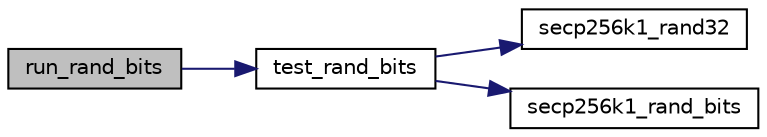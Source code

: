 digraph "run_rand_bits"
{
  edge [fontname="Helvetica",fontsize="10",labelfontname="Helvetica",labelfontsize="10"];
  node [fontname="Helvetica",fontsize="10",shape=record];
  rankdir="LR";
  Node1264 [label="run_rand_bits",height=0.2,width=0.4,color="black", fillcolor="grey75", style="filled", fontcolor="black"];
  Node1264 -> Node1265 [color="midnightblue",fontsize="10",style="solid",fontname="Helvetica"];
  Node1265 [label="test_rand_bits",height=0.2,width=0.4,color="black", fillcolor="white", style="filled",URL="$d5/d7f/tests_8c.html#afbb9dd769d4d12035edc846bb697a0a3"];
  Node1265 -> Node1266 [color="midnightblue",fontsize="10",style="solid",fontname="Helvetica"];
  Node1266 [label="secp256k1_rand32",height=0.2,width=0.4,color="black", fillcolor="white", style="filled",URL="$dd/d0b/testrand_8h.html#a253bfecd8b27ee9e51ec9ae676c352be",tooltip="Generate a pseudorandom number in the range [0..2**32-1]. "];
  Node1265 -> Node1267 [color="midnightblue",fontsize="10",style="solid",fontname="Helvetica"];
  Node1267 [label="secp256k1_rand_bits",height=0.2,width=0.4,color="black", fillcolor="white", style="filled",URL="$dd/d0b/testrand_8h.html#a70a3e97a30b94a77f4a59807ba01e6ba",tooltip="Generate a pseudorandom number in the range [0..2**bits-1]. "];
}

